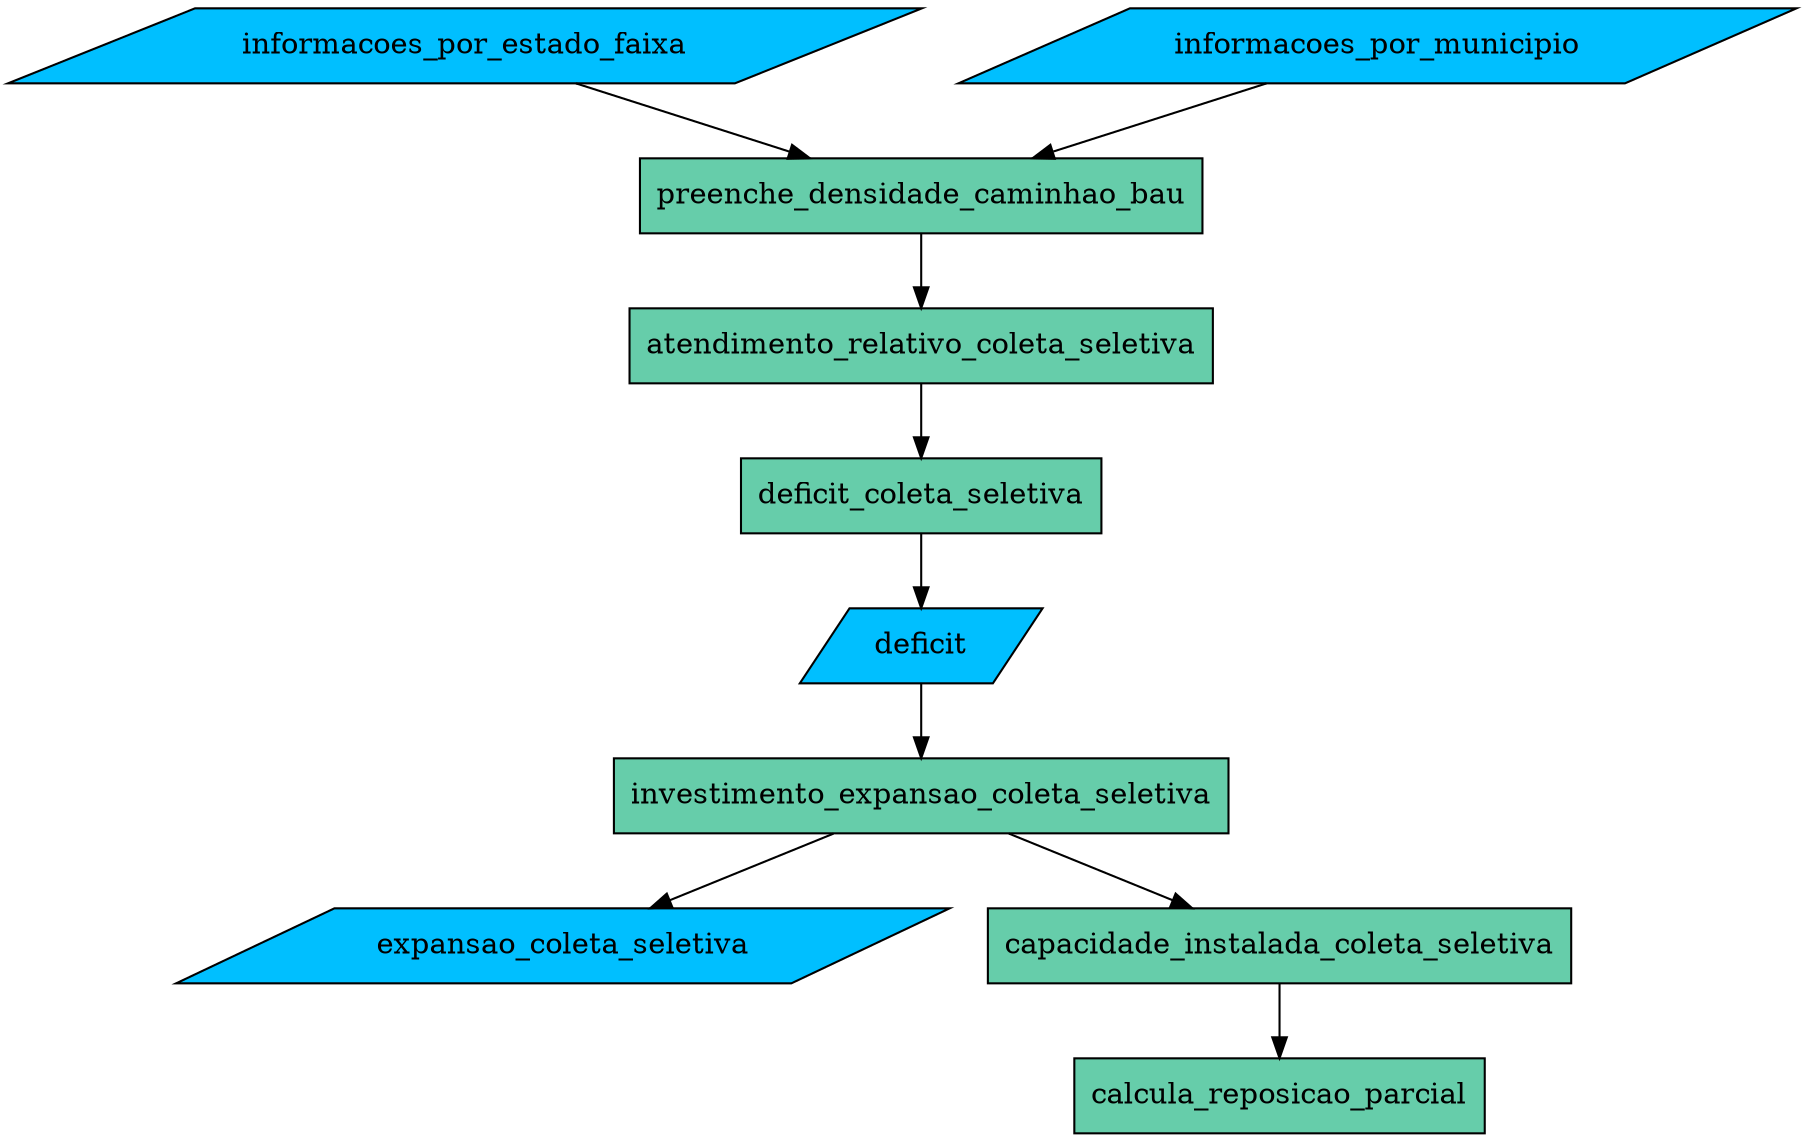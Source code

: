 digraph Residuo {
    fontname = "Segoe UI"
    node [shape=box, style=filled, fillcolor=aquamarine3]
    // condition [shape=diamond fillcolor=antiquewhite1 label="É censo?"
    informacoes_por_estado_faixa, informacoes_por_municipio,
    expansao_coleta_seletiva, deficit [shape=parallelogram fillcolor=deepskyblue]

    informacoes_por_estado_faixa -> preenche_densidade_caminhao_bau
    -> atendimento_relativo_coleta_seletiva
    -> deficit_coleta_seletiva -> deficit
    -> investimento_expansao_coleta_seletiva 
    -> capacidade_instalada_coleta_seletiva
    -> calcula_reposicao_parcial
    investimento_expansao_coleta_seletiva -> expansao_coleta_seletiva
    informacoes_por_municipio -> preenche_densidade_caminhao_bau
}